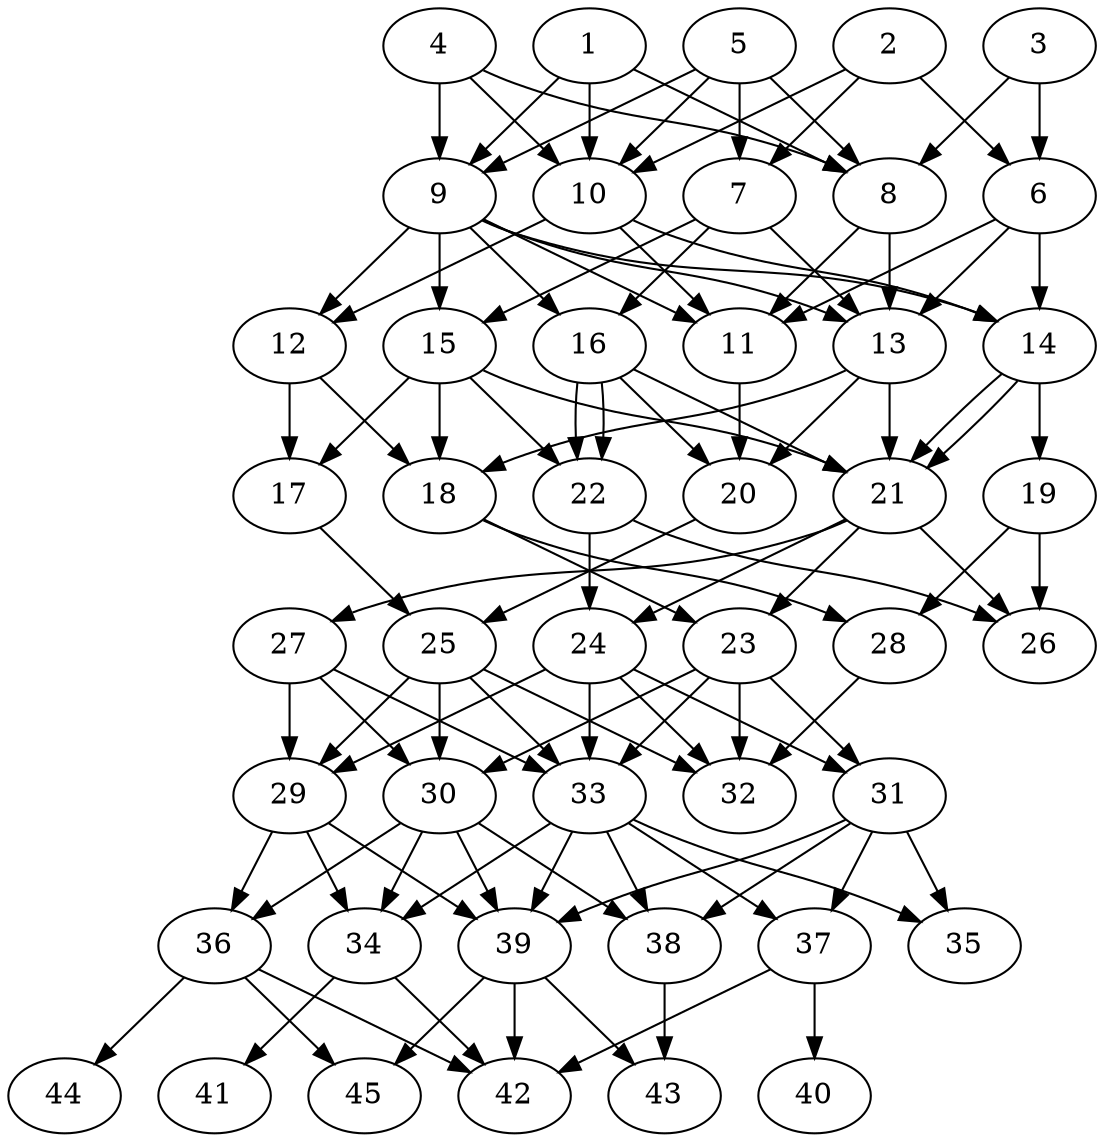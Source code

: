 // DAG automatically generated by daggen at Thu Oct  3 14:07:25 2019
// ./daggen --dot -n 45 --ccr 0.3 --fat 0.5 --regular 0.7 --density 0.7 --mindata 5242880 --maxdata 52428800 
digraph G {
  1 [size="171571200", alpha="0.00", expect_size="51471360"] 
  1 -> 8 [size ="51471360"]
  1 -> 9 [size ="51471360"]
  1 -> 10 [size ="51471360"]
  2 [size="82633387", alpha="0.15", expect_size="24790016"] 
  2 -> 6 [size ="24790016"]
  2 -> 7 [size ="24790016"]
  2 -> 10 [size ="24790016"]
  3 [size="113971200", alpha="0.13", expect_size="34191360"] 
  3 -> 6 [size ="34191360"]
  3 -> 8 [size ="34191360"]
  4 [size="115114667", alpha="0.17", expect_size="34534400"] 
  4 -> 8 [size ="34534400"]
  4 -> 9 [size ="34534400"]
  4 -> 10 [size ="34534400"]
  5 [size="42547200", alpha="0.00", expect_size="12764160"] 
  5 -> 7 [size ="12764160"]
  5 -> 8 [size ="12764160"]
  5 -> 9 [size ="12764160"]
  5 -> 10 [size ="12764160"]
  6 [size="166222507", alpha="0.02", expect_size="49866752"] 
  6 -> 11 [size ="49866752"]
  6 -> 13 [size ="49866752"]
  6 -> 14 [size ="49866752"]
  7 [size="37928960", alpha="0.19", expect_size="11378688"] 
  7 -> 13 [size ="11378688"]
  7 -> 15 [size ="11378688"]
  7 -> 16 [size ="11378688"]
  8 [size="91040427", alpha="0.04", expect_size="27312128"] 
  8 -> 11 [size ="27312128"]
  8 -> 13 [size ="27312128"]
  9 [size="134570667", alpha="0.18", expect_size="40371200"] 
  9 -> 11 [size ="40371200"]
  9 -> 12 [size ="40371200"]
  9 -> 13 [size ="40371200"]
  9 -> 14 [size ="40371200"]
  9 -> 15 [size ="40371200"]
  9 -> 16 [size ="40371200"]
  10 [size="80356693", alpha="0.11", expect_size="24107008"] 
  10 -> 11 [size ="24107008"]
  10 -> 12 [size ="24107008"]
  10 -> 14 [size ="24107008"]
  11 [size="27467093", alpha="0.03", expect_size="8240128"] 
  11 -> 20 [size ="8240128"]
  12 [size="28474027", alpha="0.15", expect_size="8542208"] 
  12 -> 17 [size ="8542208"]
  12 -> 18 [size ="8542208"]
  13 [size="143544320", alpha="0.18", expect_size="43063296"] 
  13 -> 18 [size ="43063296"]
  13 -> 20 [size ="43063296"]
  13 -> 21 [size ="43063296"]
  14 [size="91610453", alpha="0.07", expect_size="27483136"] 
  14 -> 19 [size ="27483136"]
  14 -> 21 [size ="27483136"]
  14 -> 21 [size ="27483136"]
  15 [size="67949227", alpha="0.01", expect_size="20384768"] 
  15 -> 17 [size ="20384768"]
  15 -> 18 [size ="20384768"]
  15 -> 21 [size ="20384768"]
  15 -> 22 [size ="20384768"]
  16 [size="68696747", alpha="0.13", expect_size="20609024"] 
  16 -> 20 [size ="20609024"]
  16 -> 21 [size ="20609024"]
  16 -> 22 [size ="20609024"]
  16 -> 22 [size ="20609024"]
  17 [size="83735893", alpha="0.17", expect_size="25120768"] 
  17 -> 25 [size ="25120768"]
  18 [size="72891733", alpha="0.10", expect_size="21867520"] 
  18 -> 23 [size ="21867520"]
  18 -> 28 [size ="21867520"]
  19 [size="107120640", alpha="0.17", expect_size="32136192"] 
  19 -> 26 [size ="32136192"]
  19 -> 28 [size ="32136192"]
  20 [size="94778027", alpha="0.12", expect_size="28433408"] 
  20 -> 25 [size ="28433408"]
  21 [size="20664320", alpha="0.07", expect_size="6199296"] 
  21 -> 23 [size ="6199296"]
  21 -> 24 [size ="6199296"]
  21 -> 26 [size ="6199296"]
  21 -> 27 [size ="6199296"]
  22 [size="43707733", alpha="0.10", expect_size="13112320"] 
  22 -> 24 [size ="13112320"]
  22 -> 26 [size ="13112320"]
  23 [size="163635200", alpha="0.05", expect_size="49090560"] 
  23 -> 30 [size ="49090560"]
  23 -> 31 [size ="49090560"]
  23 -> 32 [size ="49090560"]
  23 -> 33 [size ="49090560"]
  24 [size="148418560", alpha="0.13", expect_size="44525568"] 
  24 -> 29 [size ="44525568"]
  24 -> 31 [size ="44525568"]
  24 -> 32 [size ="44525568"]
  24 -> 33 [size ="44525568"]
  25 [size="43373227", alpha="0.04", expect_size="13011968"] 
  25 -> 29 [size ="13011968"]
  25 -> 30 [size ="13011968"]
  25 -> 32 [size ="13011968"]
  25 -> 33 [size ="13011968"]
  26 [size="50821120", alpha="0.14", expect_size="15246336"] 
  27 [size="156153173", alpha="0.07", expect_size="46845952"] 
  27 -> 29 [size ="46845952"]
  27 -> 30 [size ="46845952"]
  27 -> 33 [size ="46845952"]
  28 [size="128846507", alpha="0.08", expect_size="38653952"] 
  28 -> 32 [size ="38653952"]
  29 [size="50742613", alpha="0.05", expect_size="15222784"] 
  29 -> 34 [size ="15222784"]
  29 -> 36 [size ="15222784"]
  29 -> 39 [size ="15222784"]
  30 [size="26371413", alpha="0.10", expect_size="7911424"] 
  30 -> 34 [size ="7911424"]
  30 -> 36 [size ="7911424"]
  30 -> 38 [size ="7911424"]
  30 -> 39 [size ="7911424"]
  31 [size="121794560", alpha="0.16", expect_size="36538368"] 
  31 -> 35 [size ="36538368"]
  31 -> 37 [size ="36538368"]
  31 -> 38 [size ="36538368"]
  31 -> 39 [size ="36538368"]
  32 [size="19244373", alpha="0.03", expect_size="5773312"] 
  33 [size="98457600", alpha="0.07", expect_size="29537280"] 
  33 -> 34 [size ="29537280"]
  33 -> 35 [size ="29537280"]
  33 -> 37 [size ="29537280"]
  33 -> 38 [size ="29537280"]
  33 -> 39 [size ="29537280"]
  34 [size="141356373", alpha="0.20", expect_size="42406912"] 
  34 -> 41 [size ="42406912"]
  34 -> 42 [size ="42406912"]
  35 [size="88292693", alpha="0.19", expect_size="26487808"] 
  36 [size="121627307", alpha="0.05", expect_size="36488192"] 
  36 -> 42 [size ="36488192"]
  36 -> 44 [size ="36488192"]
  36 -> 45 [size ="36488192"]
  37 [size="75533653", alpha="0.19", expect_size="22660096"] 
  37 -> 40 [size ="22660096"]
  37 -> 42 [size ="22660096"]
  38 [size="127757653", alpha="0.00", expect_size="38327296"] 
  38 -> 43 [size ="38327296"]
  39 [size="37290667", alpha="0.13", expect_size="11187200"] 
  39 -> 42 [size ="11187200"]
  39 -> 43 [size ="11187200"]
  39 -> 45 [size ="11187200"]
  40 [size="78510080", alpha="0.15", expect_size="23553024"] 
  41 [size="157016747", alpha="0.18", expect_size="47105024"] 
  42 [size="125515093", alpha="0.05", expect_size="37654528"] 
  43 [size="152292693", alpha="0.09", expect_size="45687808"] 
  44 [size="48837973", alpha="0.11", expect_size="14651392"] 
  45 [size="46578347", alpha="0.16", expect_size="13973504"] 
}
